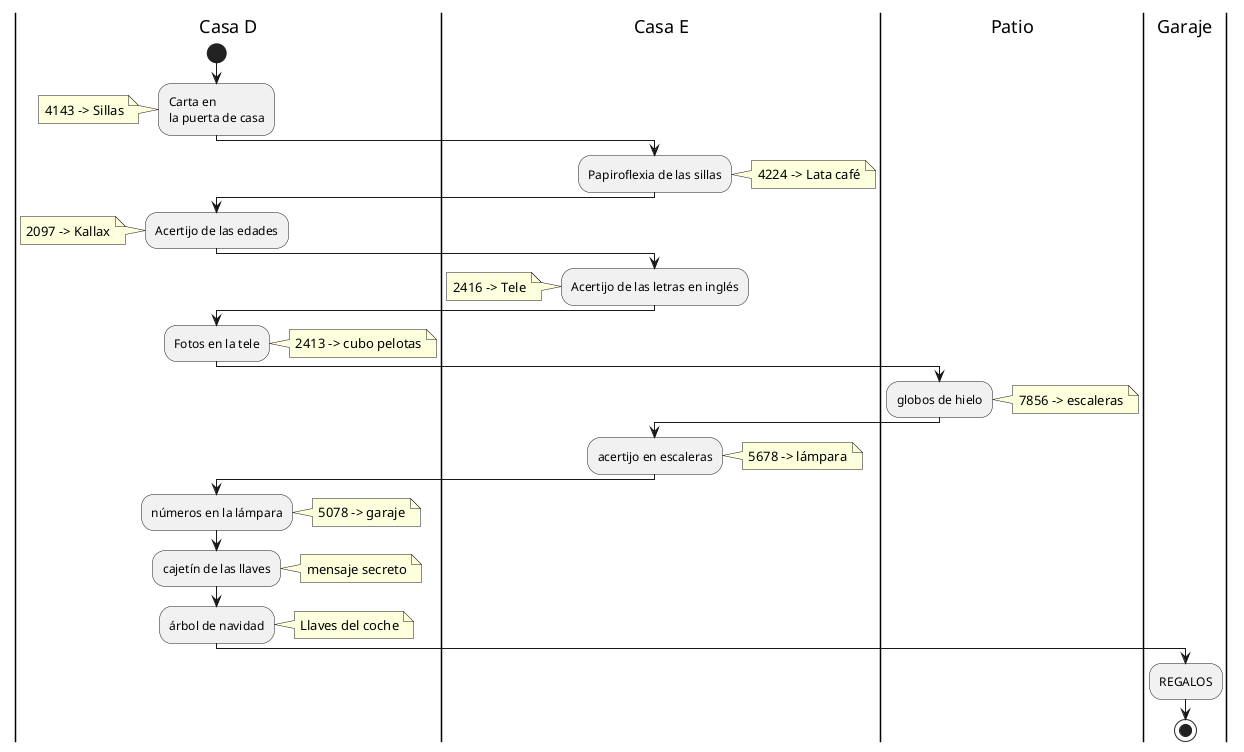 @startuml
|Casa D|
start
:Carta en\nla puerta de casa;
note left: 4143 -> Sillas
|Casa E|
:Papiroflexia de las sillas;
note right: 4224 -> Lata café
|Casa D|
:Acertijo de las edades;
note left: 2097 -> Kallax
|Casa E|
:Acertijo de las letras en inglés;
note left: 2416 -> Tele
|Casa D|
:Fotos en la tele;
note right: 2413 -> cubo pelotas
|Patio|
:globos de hielo;
note right: 7856 -> escaleras
|Casa E|
:acertijo en escaleras;
note right: 5678 -> lámpara
|Casa D|
:números en la lámpara;
note right: 5078 -> garaje
:cajetín de las llaves;
note right: mensaje secreto
:árbol de navidad;
note right: Llaves del coche
|Garaje|
:REGALOS;
stop
@enduml
